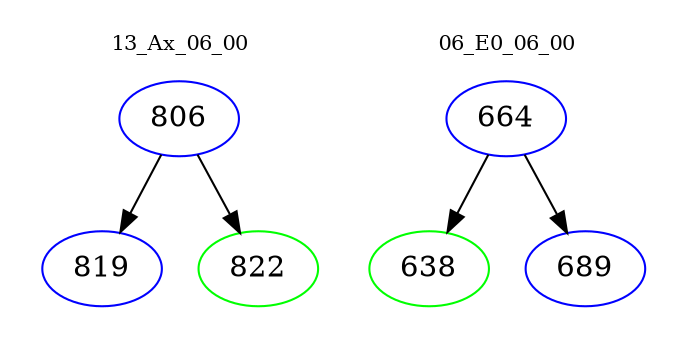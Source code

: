 digraph{
subgraph cluster_0 {
color = white
label = "13_Ax_06_00";
fontsize=10;
T0_806 [label="806", color="blue"]
T0_806 -> T0_819 [color="black"]
T0_819 [label="819", color="blue"]
T0_806 -> T0_822 [color="black"]
T0_822 [label="822", color="green"]
}
subgraph cluster_1 {
color = white
label = "06_E0_06_00";
fontsize=10;
T1_664 [label="664", color="blue"]
T1_664 -> T1_638 [color="black"]
T1_638 [label="638", color="green"]
T1_664 -> T1_689 [color="black"]
T1_689 [label="689", color="blue"]
}
}

